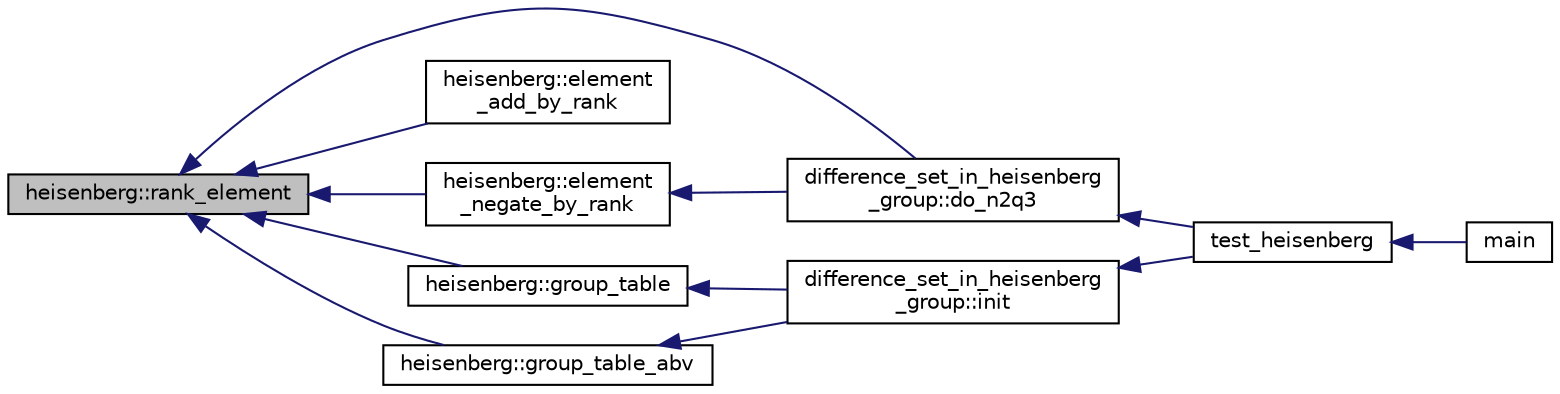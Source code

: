 digraph "heisenberg::rank_element"
{
  edge [fontname="Helvetica",fontsize="10",labelfontname="Helvetica",labelfontsize="10"];
  node [fontname="Helvetica",fontsize="10",shape=record];
  rankdir="LR";
  Node108 [label="heisenberg::rank_element",height=0.2,width=0.4,color="black", fillcolor="grey75", style="filled", fontcolor="black"];
  Node108 -> Node109 [dir="back",color="midnightblue",fontsize="10",style="solid",fontname="Helvetica"];
  Node109 [label="difference_set_in_heisenberg\l_group::do_n2q3",height=0.2,width=0.4,color="black", fillcolor="white", style="filled",URL="$de/d8a/classdifference__set__in__heisenberg__group.html#aca82ff116dd5d17cfbb311e809b6d023"];
  Node109 -> Node110 [dir="back",color="midnightblue",fontsize="10",style="solid",fontname="Helvetica"];
  Node110 [label="test_heisenberg",height=0.2,width=0.4,color="black", fillcolor="white", style="filled",URL="$d7/db9/tao_8_c.html#a87d0c5c3b1f228ddbc4f326d3b662c24"];
  Node110 -> Node111 [dir="back",color="midnightblue",fontsize="10",style="solid",fontname="Helvetica"];
  Node111 [label="main",height=0.2,width=0.4,color="black", fillcolor="white", style="filled",URL="$d7/db9/tao_8_c.html#a3c04138a5bfe5d72780bb7e82a18e627"];
  Node108 -> Node112 [dir="back",color="midnightblue",fontsize="10",style="solid",fontname="Helvetica"];
  Node112 [label="heisenberg::element\l_add_by_rank",height=0.2,width=0.4,color="black", fillcolor="white", style="filled",URL="$d0/d1d/classheisenberg.html#a204fb1674976610c2853e645fb42fe63"];
  Node108 -> Node113 [dir="back",color="midnightblue",fontsize="10",style="solid",fontname="Helvetica"];
  Node113 [label="heisenberg::element\l_negate_by_rank",height=0.2,width=0.4,color="black", fillcolor="white", style="filled",URL="$d0/d1d/classheisenberg.html#a1d0d7cab573376418a779a794e8a83a9"];
  Node113 -> Node109 [dir="back",color="midnightblue",fontsize="10",style="solid",fontname="Helvetica"];
  Node108 -> Node114 [dir="back",color="midnightblue",fontsize="10",style="solid",fontname="Helvetica"];
  Node114 [label="heisenberg::group_table",height=0.2,width=0.4,color="black", fillcolor="white", style="filled",URL="$d0/d1d/classheisenberg.html#abe0b5eb10368096b3cb0fca084d00cff"];
  Node114 -> Node115 [dir="back",color="midnightblue",fontsize="10",style="solid",fontname="Helvetica"];
  Node115 [label="difference_set_in_heisenberg\l_group::init",height=0.2,width=0.4,color="black", fillcolor="white", style="filled",URL="$de/d8a/classdifference__set__in__heisenberg__group.html#ab44797f49aa0c8858e79cdb118c0bfd4"];
  Node115 -> Node110 [dir="back",color="midnightblue",fontsize="10",style="solid",fontname="Helvetica"];
  Node108 -> Node116 [dir="back",color="midnightblue",fontsize="10",style="solid",fontname="Helvetica"];
  Node116 [label="heisenberg::group_table_abv",height=0.2,width=0.4,color="black", fillcolor="white", style="filled",URL="$d0/d1d/classheisenberg.html#aaabd8b71c8358a32f89a0ee59470a7b3"];
  Node116 -> Node115 [dir="back",color="midnightblue",fontsize="10",style="solid",fontname="Helvetica"];
}
